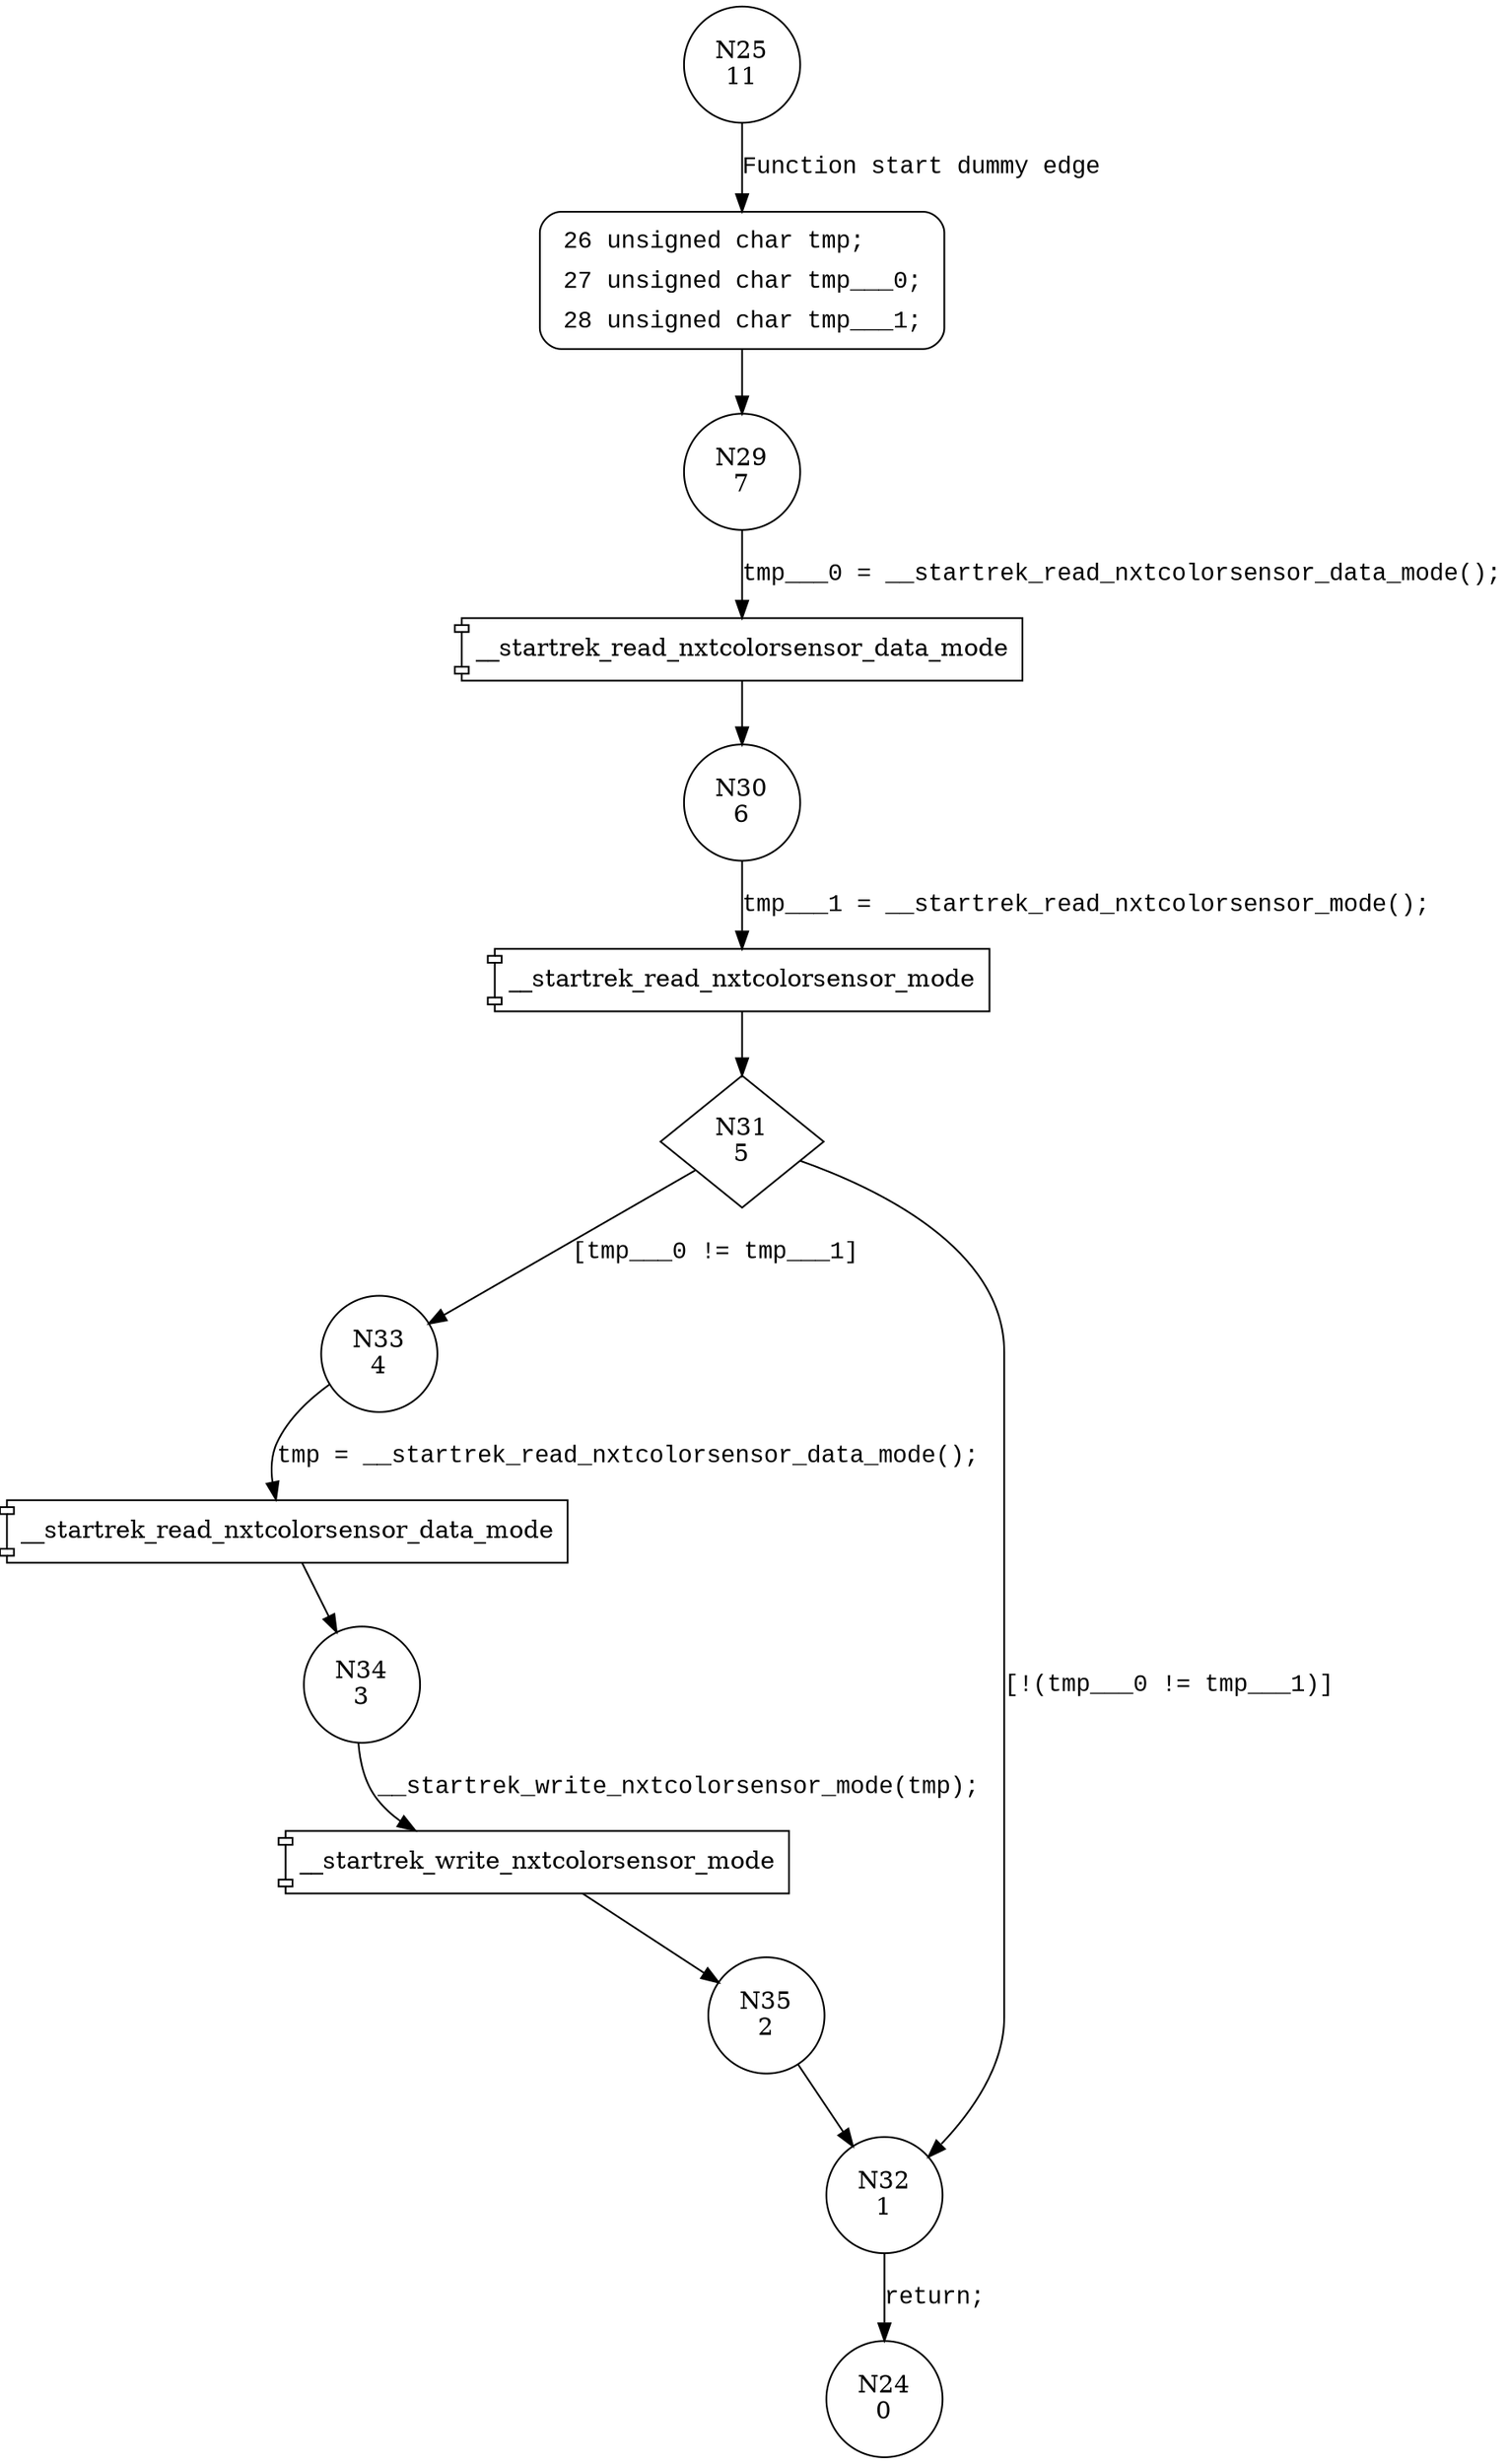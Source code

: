 digraph bg_nxtcolorsensor {
25 [shape="circle" label="N25\n11"]
26 [shape="circle" label="N26\n10"]
29 [shape="circle" label="N29\n7"]
30 [shape="circle" label="N30\n6"]
31 [shape="diamond" label="N31\n5"]
33 [shape="circle" label="N33\n4"]
32 [shape="circle" label="N32\n1"]
24 [shape="circle" label="N24\n0"]
34 [shape="circle" label="N34\n3"]
35 [shape="circle" label="N35\n2"]
26 [style="filled,bold" penwidth="1" fillcolor="white" fontname="Courier New" shape="Mrecord" label=<<table border="0" cellborder="0" cellpadding="3" bgcolor="white"><tr><td align="right">26</td><td align="left">unsigned char tmp;</td></tr><tr><td align="right">27</td><td align="left">unsigned char tmp___0;</td></tr><tr><td align="right">28</td><td align="left">unsigned char tmp___1;</td></tr></table>>]
26 -> 29[label=""]
25 -> 26 [label="Function start dummy edge" fontname="Courier New"]
100211 [shape="component" label="__startrek_read_nxtcolorsensor_data_mode"]
29 -> 100211 [label="tmp___0 = __startrek_read_nxtcolorsensor_data_mode();" fontname="Courier New"]
100211 -> 30 [label="" fontname="Courier New"]
100212 [shape="component" label="__startrek_read_nxtcolorsensor_mode"]
30 -> 100212 [label="tmp___1 = __startrek_read_nxtcolorsensor_mode();" fontname="Courier New"]
100212 -> 31 [label="" fontname="Courier New"]
31 -> 33 [label="[tmp___0 != tmp___1]" fontname="Courier New"]
31 -> 32 [label="[!(tmp___0 != tmp___1)]" fontname="Courier New"]
32 -> 24 [label="return;" fontname="Courier New"]
100213 [shape="component" label="__startrek_read_nxtcolorsensor_data_mode"]
33 -> 100213 [label="tmp = __startrek_read_nxtcolorsensor_data_mode();" fontname="Courier New"]
100213 -> 34 [label="" fontname="Courier New"]
100214 [shape="component" label="__startrek_write_nxtcolorsensor_mode"]
34 -> 100214 [label="__startrek_write_nxtcolorsensor_mode(tmp);" fontname="Courier New"]
100214 -> 35 [label="" fontname="Courier New"]
35 -> 32 [label="" fontname="Courier New"]
}